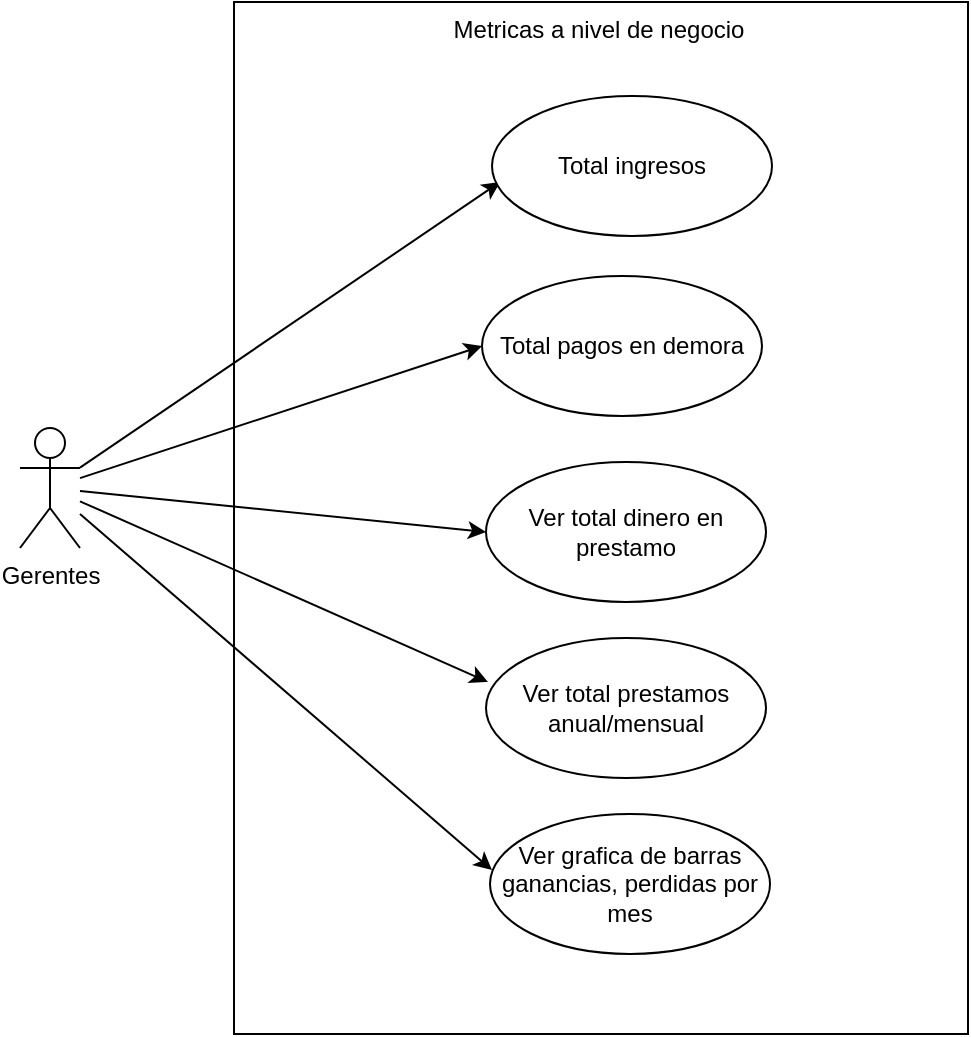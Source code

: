<mxfile>
    <diagram id="1fi5Kx5LPePZL9SqUFNj" name="Page-1">
        <mxGraphModel dx="1384" dy="959" grid="0" gridSize="10" guides="1" tooltips="1" connect="1" arrows="1" fold="1" page="0" pageScale="1" pageWidth="850" pageHeight="1100" math="0" shadow="0">
            <root>
                <mxCell id="0"/>
                <mxCell id="1" parent="0"/>
                <mxCell id="39" value="" style="rounded=0;whiteSpace=wrap;html=1;" parent="1" vertex="1">
                    <mxGeometry x="80" y="-210" width="367" height="516" as="geometry"/>
                </mxCell>
                <mxCell id="16" value="Total pagos en demora" style="ellipse;whiteSpace=wrap;html=1;" parent="1" vertex="1">
                    <mxGeometry x="204" y="-73" width="140" height="70" as="geometry"/>
                </mxCell>
                <mxCell id="49" style="edgeStyle=none;html=1;entryX=0.007;entryY=0.314;entryDx=0;entryDy=0;entryPerimeter=0;" parent="1" source="21" target="44" edge="1">
                    <mxGeometry relative="1" as="geometry"/>
                </mxCell>
                <mxCell id="50" style="edgeStyle=none;html=1;entryX=0;entryY=0.5;entryDx=0;entryDy=0;" edge="1" parent="1" source="21" target="16">
                    <mxGeometry relative="1" as="geometry"/>
                </mxCell>
                <mxCell id="51" style="edgeStyle=none;html=1;entryX=0;entryY=0.5;entryDx=0;entryDy=0;" edge="1" parent="1" source="21" target="43">
                    <mxGeometry relative="1" as="geometry"/>
                </mxCell>
                <mxCell id="52" style="edgeStyle=none;html=1;entryX=0.029;entryY=0.614;entryDx=0;entryDy=0;entryPerimeter=0;" edge="1" parent="1" source="21" target="42">
                    <mxGeometry relative="1" as="geometry"/>
                </mxCell>
                <mxCell id="54" style="edgeStyle=none;html=1;entryX=0.007;entryY=0.4;entryDx=0;entryDy=0;entryPerimeter=0;" edge="1" parent="1" source="21" target="53">
                    <mxGeometry relative="1" as="geometry"/>
                </mxCell>
                <mxCell id="21" value="Gerentes&lt;br&gt;" style="shape=umlActor;verticalLabelPosition=bottom;verticalAlign=top;html=1;" parent="1" vertex="1">
                    <mxGeometry x="-27" y="3" width="30" height="60" as="geometry"/>
                </mxCell>
                <mxCell id="40" value="Metricas a nivel de negocio" style="text;html=1;align=center;verticalAlign=middle;resizable=0;points=[];autosize=1;strokeColor=none;" parent="1" vertex="1">
                    <mxGeometry x="184" y="-205.24" width="155" height="18" as="geometry"/>
                </mxCell>
                <mxCell id="42" value="Total ingresos" style="ellipse;whiteSpace=wrap;html=1;" parent="1" vertex="1">
                    <mxGeometry x="209" y="-163" width="140" height="70" as="geometry"/>
                </mxCell>
                <mxCell id="43" value="Ver total dinero en prestamo" style="ellipse;whiteSpace=wrap;html=1;" parent="1" vertex="1">
                    <mxGeometry x="206" y="20" width="140" height="70" as="geometry"/>
                </mxCell>
                <mxCell id="44" value="Ver total prestamos anual/mensual" style="ellipse;whiteSpace=wrap;html=1;" parent="1" vertex="1">
                    <mxGeometry x="206" y="108" width="140" height="70" as="geometry"/>
                </mxCell>
                <mxCell id="53" value="Ver grafica de barras ganancias, perdidas por mes" style="ellipse;whiteSpace=wrap;html=1;" vertex="1" parent="1">
                    <mxGeometry x="208" y="196" width="140" height="70" as="geometry"/>
                </mxCell>
            </root>
        </mxGraphModel>
    </diagram>
</mxfile>